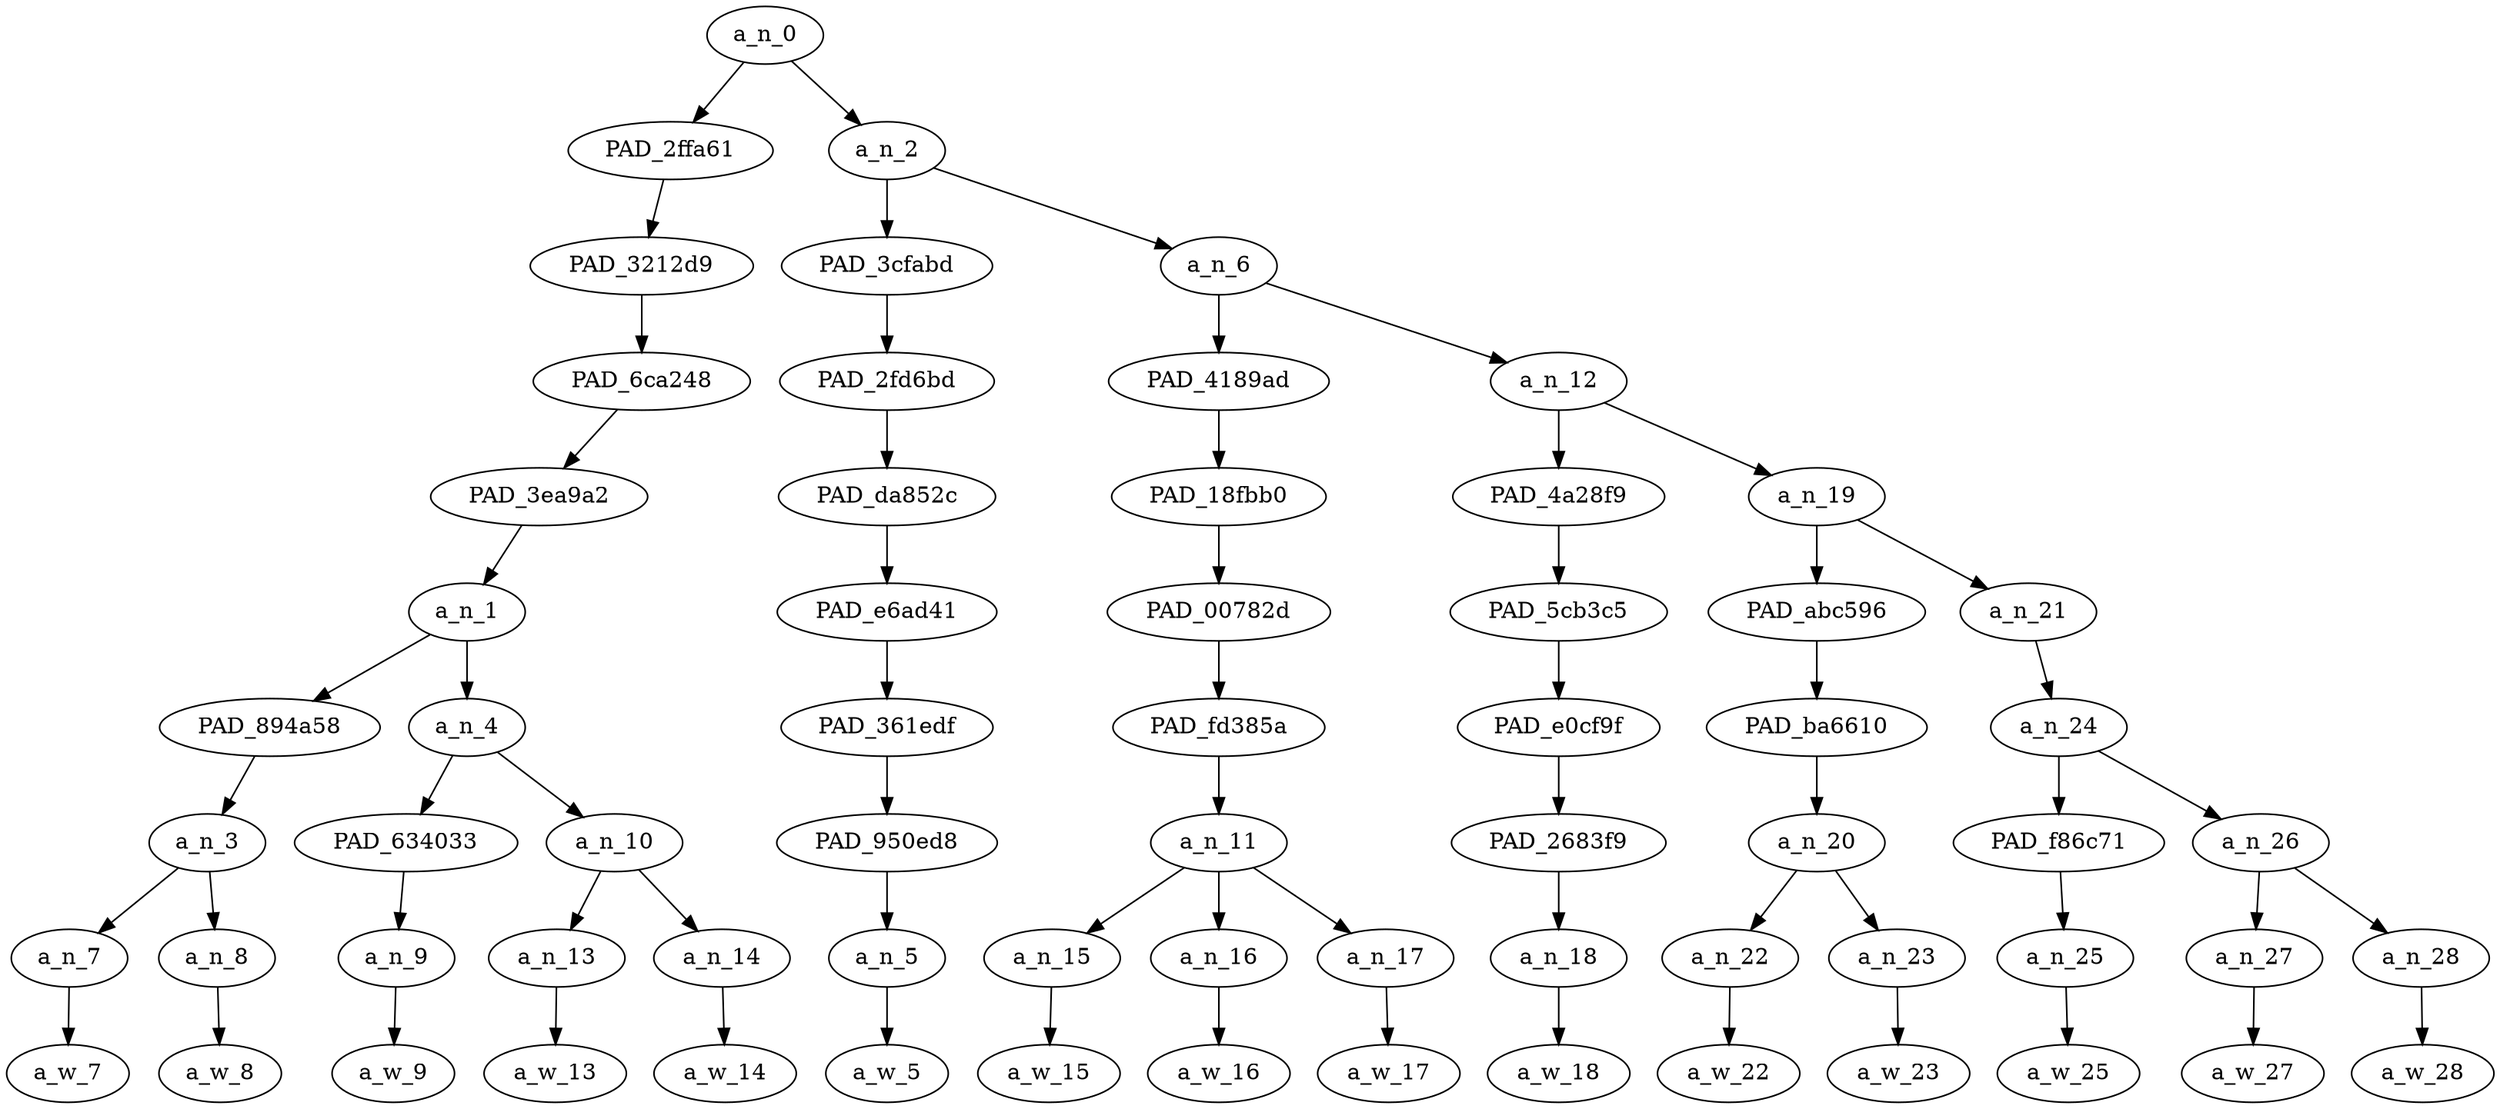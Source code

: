 strict digraph "" {
	a_n_0	[div_dir=-1,
		index=0,
		level=9,
		pos="4.2265625,9!",
		text_span="[0, 1, 2, 3, 4, 5, 6, 7, 8, 9, 10, 11, 12, 13, 14]",
		value=1.00000002];
	PAD_2ffa61	[div_dir=-1,
		index=0,
		level=8,
		pos="1.625,8!",
		text_span="[0, 1, 2, 3, 4]",
		value=0.49368217];
	a_n_0 -> PAD_2ffa61;
	a_n_2	[div_dir=1,
		index=1,
		level=8,
		pos="6.828125,8!",
		text_span="[5, 6, 7, 8, 9, 10, 11, 12, 13, 14]",
		value=0.50629473];
	a_n_0 -> a_n_2;
	PAD_3212d9	[div_dir=-1,
		index=0,
		level=7,
		pos="1.625,7!",
		text_span="[0, 1, 2, 3, 4]",
		value=0.49368217];
	PAD_2ffa61 -> PAD_3212d9;
	PAD_6ca248	[div_dir=-1,
		index=0,
		level=6,
		pos="1.625,6!",
		text_span="[0, 1, 2, 3, 4]",
		value=0.49368217];
	PAD_3212d9 -> PAD_6ca248;
	PAD_3ea9a2	[div_dir=-1,
		index=0,
		level=5,
		pos="1.625,5!",
		text_span="[0, 1, 2, 3, 4]",
		value=0.49368217];
	PAD_6ca248 -> PAD_3ea9a2;
	a_n_1	[div_dir=-1,
		index=0,
		level=4,
		pos="1.625,4!",
		text_span="[0, 1, 2, 3, 4]",
		value=0.49368217];
	PAD_3ea9a2 -> a_n_1;
	PAD_894a58	[div_dir=-1,
		index=0,
		level=3,
		pos="0.5,3!",
		text_span="[0, 1]",
		value=0.26058242];
	a_n_1 -> PAD_894a58;
	a_n_4	[div_dir=1,
		index=1,
		level=3,
		pos="2.75,3!",
		text_span="[2, 3, 4]",
		value=0.23281296];
	a_n_1 -> a_n_4;
	a_n_3	[div_dir=-1,
		index=0,
		level=2,
		pos="0.5,2!",
		text_span="[0, 1]",
		value=0.26058242];
	PAD_894a58 -> a_n_3;
	a_n_7	[div_dir=-1,
		index=0,
		level=1,
		pos="0.0,1!",
		text_span="[0]",
		value=0.10234061];
	a_n_3 -> a_n_7;
	a_n_8	[div_dir=-1,
		index=1,
		level=1,
		pos="1.0,1!",
		text_span="[1]",
		value=0.15758160];
	a_n_3 -> a_n_8;
	a_w_7	[div_dir=0,
		index=0,
		level=0,
		pos="0,0!",
		text_span="[0]",
		value=tan];
	a_n_7 -> a_w_7;
	a_w_8	[div_dir=0,
		index=1,
		level=0,
		pos="1,0!",
		text_span="[1]",
		value=communism];
	a_n_8 -> a_w_8;
	PAD_634033	[div_dir=1,
		index=1,
		level=2,
		pos="2.0,2!",
		text_span="[2]",
		value=0.04476117];
	a_n_4 -> PAD_634033;
	a_n_10	[div_dir=1,
		index=2,
		level=2,
		pos="3.5,2!",
		text_span="[3, 4]",
		value=0.18787315];
	a_n_4 -> a_n_10;
	a_n_9	[div_dir=1,
		index=2,
		level=1,
		pos="2.0,1!",
		text_span="[2]",
		value=0.04476117];
	PAD_634033 -> a_n_9;
	a_w_9	[div_dir=0,
		index=2,
		level=0,
		pos="2,0!",
		text_span="[2]",
		value=is];
	a_n_9 -> a_w_9;
	a_n_13	[div_dir=-1,
		index=3,
		level=1,
		pos="3.0,1!",
		text_span="[3]",
		value=0.08697993];
	a_n_10 -> a_n_13;
	a_n_14	[div_dir=1,
		index=4,
		level=1,
		pos="4.0,1!",
		text_span="[4]",
		value=0.10084246];
	a_n_10 -> a_n_14;
	a_w_13	[div_dir=0,
		index=3,
		level=0,
		pos="3,0!",
		text_span="[3]",
		value=misunderstood];
	a_n_13 -> a_w_13;
	a_w_14	[div_dir=0,
		index=4,
		level=0,
		pos="4,0!",
		text_span="[4]",
		value=france];
	a_n_14 -> a_w_14;
	PAD_3cfabd	[div_dir=1,
		index=1,
		level=7,
		pos="5.0,7!",
		text_span="[5]",
		value=0.03953934];
	a_n_2 -> PAD_3cfabd;
	a_n_6	[div_dir=1,
		index=2,
		level=7,
		pos="8.65625,7!",
		text_span="[6, 7, 8, 9, 10, 11, 12, 13, 14]",
		value=0.46659232];
	a_n_2 -> a_n_6;
	PAD_2fd6bd	[div_dir=1,
		index=1,
		level=6,
		pos="5.0,6!",
		text_span="[5]",
		value=0.03953934];
	PAD_3cfabd -> PAD_2fd6bd;
	PAD_da852c	[div_dir=1,
		index=1,
		level=5,
		pos="5.0,5!",
		text_span="[5]",
		value=0.03953934];
	PAD_2fd6bd -> PAD_da852c;
	PAD_e6ad41	[div_dir=1,
		index=1,
		level=4,
		pos="5.0,4!",
		text_span="[5]",
		value=0.03953934];
	PAD_da852c -> PAD_e6ad41;
	PAD_361edf	[div_dir=1,
		index=2,
		level=3,
		pos="5.0,3!",
		text_span="[5]",
		value=0.03953934];
	PAD_e6ad41 -> PAD_361edf;
	PAD_950ed8	[div_dir=1,
		index=3,
		level=2,
		pos="5.0,2!",
		text_span="[5]",
		value=0.03953934];
	PAD_361edf -> PAD_950ed8;
	a_n_5	[div_dir=1,
		index=5,
		level=1,
		pos="5.0,1!",
		text_span="[5]",
		value=0.03953934];
	PAD_950ed8 -> a_n_5;
	a_w_5	[div_dir=0,
		index=5,
		level=0,
		pos="5,0!",
		text_span="[5]",
		value=is1];
	a_n_5 -> a_w_5;
	PAD_4189ad	[div_dir=1,
		index=2,
		level=6,
		pos="7.0,6!",
		text_span="[6, 7, 8]",
		value=0.11938903];
	a_n_6 -> PAD_4189ad;
	a_n_12	[div_dir=1,
		index=3,
		level=6,
		pos="10.3125,6!",
		text_span="[9, 10, 11, 12, 13, 14]",
		value=0.34706565];
	a_n_6 -> a_n_12;
	PAD_18fbb0	[div_dir=1,
		index=2,
		level=5,
		pos="7.0,5!",
		text_span="[6, 7, 8]",
		value=0.11938903];
	PAD_4189ad -> PAD_18fbb0;
	PAD_00782d	[div_dir=1,
		index=2,
		level=4,
		pos="7.0,4!",
		text_span="[6, 7, 8]",
		value=0.11938903];
	PAD_18fbb0 -> PAD_00782d;
	PAD_fd385a	[div_dir=1,
		index=3,
		level=3,
		pos="7.0,3!",
		text_span="[6, 7, 8]",
		value=0.11938903];
	PAD_00782d -> PAD_fd385a;
	a_n_11	[div_dir=1,
		index=4,
		level=2,
		pos="7.0,2!",
		text_span="[6, 7, 8]",
		value=0.11938903];
	PAD_fd385a -> a_n_11;
	a_n_15	[div_dir=1,
		index=6,
		level=1,
		pos="6.0,1!",
		text_span="[6]",
		value=0.02930916];
	a_n_11 -> a_n_15;
	a_n_16	[div_dir=1,
		index=7,
		level=1,
		pos="7.0,1!",
		text_span="[7]",
		value=0.03590895];
	a_n_11 -> a_n_16;
	a_n_17	[div_dir=1,
		index=8,
		level=1,
		pos="8.0,1!",
		text_span="[8]",
		value=0.05399162];
	a_n_11 -> a_n_17;
	a_w_15	[div_dir=0,
		index=6,
		level=0,
		pos="6,0!",
		text_span="[6]",
		value=the];
	a_n_15 -> a_w_15;
	a_w_16	[div_dir=0,
		index=7,
		level=0,
		pos="7,0!",
		text_span="[7]",
		value=only];
	a_n_16 -> a_w_16;
	a_w_17	[div_dir=0,
		index=8,
		level=0,
		pos="8,0!",
		text_span="[8]",
		value=man];
	a_n_17 -> a_w_17;
	PAD_4a28f9	[div_dir=1,
		index=3,
		level=5,
		pos="9.0,5!",
		text_span="[9]",
		value=0.03870690];
	a_n_12 -> PAD_4a28f9;
	a_n_19	[div_dir=1,
		index=4,
		level=5,
		pos="11.625,5!",
		text_span="[10, 11, 12, 13, 14]",
		value=0.30831512];
	a_n_12 -> a_n_19;
	PAD_5cb3c5	[div_dir=1,
		index=3,
		level=4,
		pos="9.0,4!",
		text_span="[9]",
		value=0.03870690];
	PAD_4a28f9 -> PAD_5cb3c5;
	PAD_e0cf9f	[div_dir=1,
		index=4,
		level=3,
		pos="9.0,3!",
		text_span="[9]",
		value=0.03870690];
	PAD_5cb3c5 -> PAD_e0cf9f;
	PAD_2683f9	[div_dir=1,
		index=5,
		level=2,
		pos="9.0,2!",
		text_span="[9]",
		value=0.03870690];
	PAD_e0cf9f -> PAD_2683f9;
	a_n_18	[div_dir=1,
		index=9,
		level=1,
		pos="9.0,1!",
		text_span="[9]",
		value=0.03870690];
	PAD_2683f9 -> a_n_18;
	a_w_18	[div_dir=0,
		index=9,
		level=0,
		pos="9,0!",
		text_span="[9]",
		value=from];
	a_n_18 -> a_w_18;
	PAD_abc596	[div_dir=-1,
		index=4,
		level=4,
		pos="10.5,4!",
		text_span="[10, 11]",
		value=0.18687593];
	a_n_19 -> PAD_abc596;
	a_n_21	[div_dir=1,
		index=5,
		level=4,
		pos="12.75,4!",
		text_span="[12, 13, 14]",
		value=0.12141398];
	a_n_19 -> a_n_21;
	PAD_ba6610	[div_dir=-1,
		index=5,
		level=3,
		pos="10.5,3!",
		text_span="[10, 11]",
		value=0.18687593];
	PAD_abc596 -> PAD_ba6610;
	a_n_20	[div_dir=-1,
		index=6,
		level=2,
		pos="10.5,2!",
		text_span="[10, 11]",
		value=0.18687593];
	PAD_ba6610 -> a_n_20;
	a_n_22	[div_dir=-1,
		index=10,
		level=1,
		pos="10.0,1!",
		text_span="[10]",
		value=0.12331777];
	a_n_20 -> a_n_22;
	a_n_23	[div_dir=1,
		index=11,
		level=1,
		pos="11.0,1!",
		text_span="[11]",
		value=0.06352848];
	a_n_20 -> a_n_23;
	a_w_22	[div_dir=0,
		index=10,
		level=0,
		pos="10,0!",
		text_span="[10]",
		value=queer];
	a_n_22 -> a_w_22;
	a_w_23	[div_dir=0,
		index=11,
		level=0,
		pos="11,0!",
		text_span="[11]",
		value=eye];
	a_n_23 -> a_w_23;
	a_n_24	[div_dir=1,
		index=6,
		level=3,
		pos="12.75,3!",
		text_span="[12, 13, 14]",
		value=0.12135554];
	a_n_21 -> a_n_24;
	PAD_f86c71	[div_dir=-1,
		index=7,
		level=2,
		pos="12.0,2!",
		text_span="[12]",
		value=0.03957330];
	a_n_24 -> PAD_f86c71;
	a_n_26	[div_dir=1,
		index=8,
		level=2,
		pos="13.5,2!",
		text_span="[13, 14]",
		value=0.08172380];
	a_n_24 -> a_n_26;
	a_n_25	[div_dir=-1,
		index=12,
		level=1,
		pos="12.0,1!",
		text_span="[12]",
		value=0.03957330];
	PAD_f86c71 -> a_n_25;
	a_w_25	[div_dir=0,
		index=12,
		level=0,
		pos="12,0!",
		text_span="[12]",
		value=i];
	a_n_25 -> a_w_25;
	a_n_27	[div_dir=1,
		index=13,
		level=1,
		pos="13.0,1!",
		text_span="[13]",
		value=0.04544694];
	a_n_26 -> a_n_27;
	a_n_28	[div_dir=1,
		index=14,
		level=1,
		pos="14.0,1!",
		text_span="[14]",
		value=0.03619973];
	a_n_26 -> a_n_28;
	a_w_27	[div_dir=0,
		index=13,
		level=0,
		pos="13,0!",
		text_span="[13]",
		value=trust];
	a_n_27 -> a_w_27;
	a_w_28	[div_dir=0,
		index=14,
		level=0,
		pos="14,0!",
		text_span="[14]",
		value=now];
	a_n_28 -> a_w_28;
}
